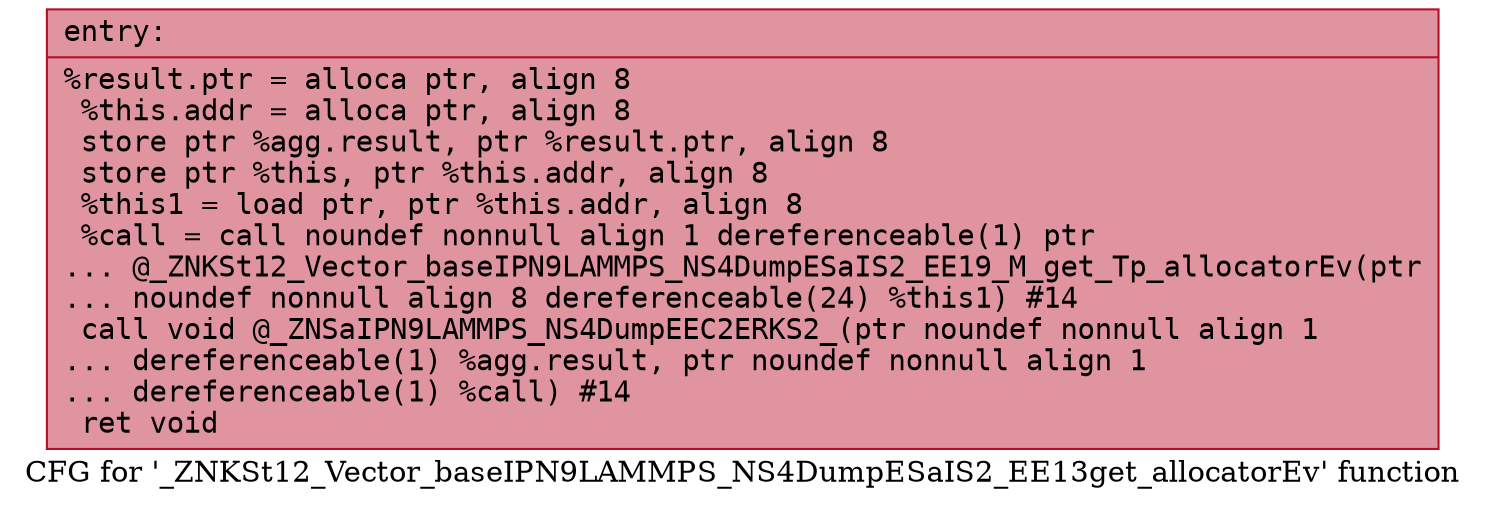 digraph "CFG for '_ZNKSt12_Vector_baseIPN9LAMMPS_NS4DumpESaIS2_EE13get_allocatorEv' function" {
	label="CFG for '_ZNKSt12_Vector_baseIPN9LAMMPS_NS4DumpESaIS2_EE13get_allocatorEv' function";

	Node0x559d9a39b620 [shape=record,color="#b70d28ff", style=filled, fillcolor="#b70d2870" fontname="Courier",label="{entry:\l|  %result.ptr = alloca ptr, align 8\l  %this.addr = alloca ptr, align 8\l  store ptr %agg.result, ptr %result.ptr, align 8\l  store ptr %this, ptr %this.addr, align 8\l  %this1 = load ptr, ptr %this.addr, align 8\l  %call = call noundef nonnull align 1 dereferenceable(1) ptr\l... @_ZNKSt12_Vector_baseIPN9LAMMPS_NS4DumpESaIS2_EE19_M_get_Tp_allocatorEv(ptr\l... noundef nonnull align 8 dereferenceable(24) %this1) #14\l  call void @_ZNSaIPN9LAMMPS_NS4DumpEEC2ERKS2_(ptr noundef nonnull align 1\l... dereferenceable(1) %agg.result, ptr noundef nonnull align 1\l... dereferenceable(1) %call) #14\l  ret void\l}"];
}
